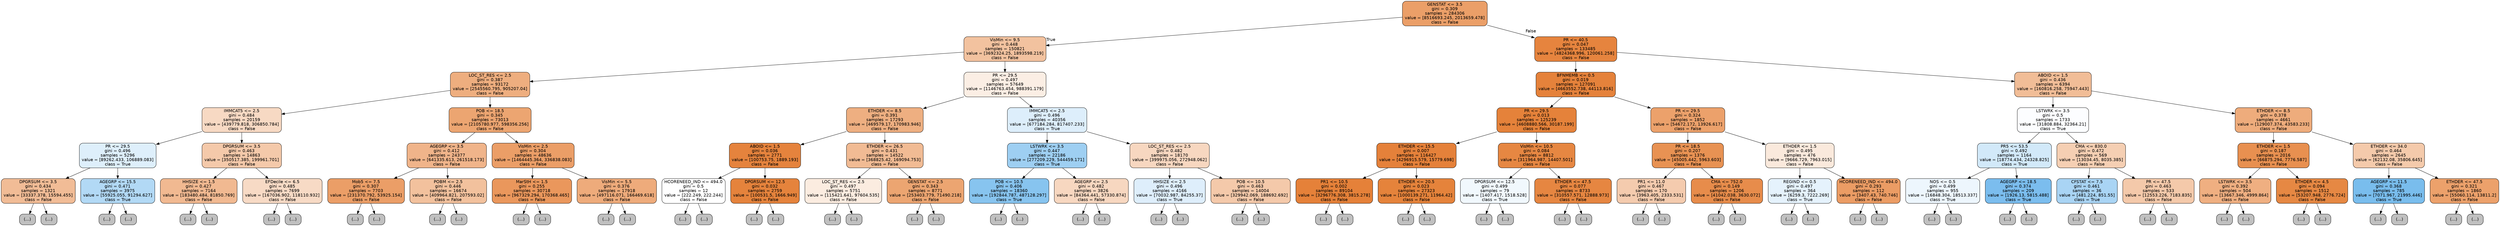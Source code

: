 digraph Tree {
node [shape=box, style="filled, rounded", color="black", fontname=helvetica] ;
edge [fontname=helvetica] ;
0 [label="GENSTAT <= 3.5\ngini = 0.309\nsamples = 284306\nvalue = [8516693.245, 2013659.478]\nclass = False", fillcolor="#eb9f68"] ;
1 [label="VisMin <= 9.5\ngini = 0.448\nsamples = 150821\nvalue = [3692324.25, 1893598.219]\nclass = False", fillcolor="#f2c29f"] ;
0 -> 1 [labeldistance=2.5, labelangle=45, headlabel="True"] ;
2 [label="LOC_ST_RES <= 2.5\ngini = 0.387\nsamples = 93172\nvalue = [2545560.795, 905207.04]\nclass = False", fillcolor="#eeae7f"] ;
1 -> 2 ;
3 [label="IMMCAT5 <= 2.5\ngini = 0.484\nsamples = 20159\nvalue = [439779.818, 306850.784]\nclass = False", fillcolor="#f7d9c3"] ;
2 -> 3 ;
4 [label="PR <= 29.5\ngini = 0.496\nsamples = 5296\nvalue = [89262.433, 106889.083]\nclass = True", fillcolor="#deeffb"] ;
3 -> 4 ;
5 [label="DPGRSUM <= 3.5\ngini = 0.434\nsamples = 1321\nvalue = [33337.378, 15594.455]\nclass = False", fillcolor="#f1bc96"] ;
4 -> 5 ;
6 [label="(...)", fillcolor="#C0C0C0"] ;
5 -> 6 ;
13 [label="(...)", fillcolor="#C0C0C0"] ;
5 -> 13 ;
20 [label="AGEGRP <= 15.5\ngini = 0.471\nsamples = 3975\nvalue = [55925.055, 91294.627]\nclass = True", fillcolor="#b2d9f5"] ;
4 -> 20 ;
21 [label="(...)", fillcolor="#C0C0C0"] ;
20 -> 21 ;
28 [label="(...)", fillcolor="#C0C0C0"] ;
20 -> 28 ;
35 [label="DPGRSUM <= 3.5\ngini = 0.463\nsamples = 14863\nvalue = [350517.385, 199961.701]\nclass = False", fillcolor="#f4c9aa"] ;
3 -> 35 ;
36 [label="HHSIZE <= 1.5\ngini = 0.427\nsamples = 7164\nvalue = [183480.484, 81850.769]\nclass = False", fillcolor="#f1b991"] ;
35 -> 36 ;
37 [label="(...)", fillcolor="#C0C0C0"] ;
36 -> 37 ;
44 [label="(...)", fillcolor="#C0C0C0"] ;
36 -> 44 ;
51 [label="EFDecile <= 6.5\ngini = 0.485\nsamples = 7699\nvalue = [167036.902, 118110.932]\nclass = False", fillcolor="#f7dac5"] ;
35 -> 51 ;
52 [label="(...)", fillcolor="#C0C0C0"] ;
51 -> 52 ;
59 [label="(...)", fillcolor="#C0C0C0"] ;
51 -> 59 ;
66 [label="POB <= 18.5\ngini = 0.345\nsamples = 73013\nvalue = [2105780.977, 598356.256]\nclass = False", fillcolor="#eca571"] ;
2 -> 66 ;
67 [label="AGEGRP <= 3.5\ngini = 0.412\nsamples = 24377\nvalue = [641335.613, 261518.173]\nclass = False", fillcolor="#f0b48a"] ;
66 -> 67 ;
68 [label="Mob5 <= 7.5\ngini = 0.307\nsamples = 7703\nvalue = [231370.792, 53925.154]\nclass = False", fillcolor="#eb9e67"] ;
67 -> 68 ;
69 [label="(...)", fillcolor="#C0C0C0"] ;
68 -> 69 ;
76 [label="(...)", fillcolor="#C0C0C0"] ;
68 -> 76 ;
83 [label="POBM <= 2.5\ngini = 0.446\nsamples = 16674\nvalue = [409964.821, 207593.02]\nclass = False", fillcolor="#f2c19d"] ;
67 -> 83 ;
84 [label="(...)", fillcolor="#C0C0C0"] ;
83 -> 84 ;
91 [label="(...)", fillcolor="#C0C0C0"] ;
83 -> 91 ;
98 [label="VisMin <= 2.5\ngini = 0.304\nsamples = 48636\nvalue = [1464445.364, 336838.083]\nclass = False", fillcolor="#eb9e67"] ;
66 -> 98 ;
99 [label="MarStH <= 1.5\ngini = 0.255\nsamples = 30718\nvalue = [967329.294, 170368.465]\nclass = False", fillcolor="#ea975c"] ;
98 -> 99 ;
100 [label="(...)", fillcolor="#C0C0C0"] ;
99 -> 100 ;
107 [label="(...)", fillcolor="#C0C0C0"] ;
99 -> 107 ;
114 [label="VisMin <= 5.5\ngini = 0.376\nsamples = 17918\nvalue = [497116.071, 166469.618]\nclass = False", fillcolor="#eeab7b"] ;
98 -> 114 ;
115 [label="(...)", fillcolor="#C0C0C0"] ;
114 -> 115 ;
122 [label="(...)", fillcolor="#C0C0C0"] ;
114 -> 122 ;
129 [label="PR <= 29.5\ngini = 0.497\nsamples = 57649\nvalue = [1146763.454, 988391.179]\nclass = False", fillcolor="#fbeee4"] ;
1 -> 129 ;
130 [label="ETHDER <= 8.5\ngini = 0.391\nsamples = 17293\nvalue = [469579.17, 170983.946]\nclass = False", fillcolor="#eeaf81"] ;
129 -> 130 ;
131 [label="ABOID <= 1.5\ngini = 0.036\nsamples = 2771\nvalue = [100753.75, 1889.193]\nclass = False", fillcolor="#e5833d"] ;
130 -> 131 ;
132 [label="HCORENEED_IND <= 494.0\ngini = 0.5\nsamples = 12\nvalue = [222.249, 222.244]\nclass = False", fillcolor="#ffffff"] ;
131 -> 132 ;
133 [label="(...)", fillcolor="#C0C0C0"] ;
132 -> 133 ;
134 [label="(...)", fillcolor="#C0C0C0"] ;
132 -> 134 ;
137 [label="DPGRSUM <= 12.5\ngini = 0.032\nsamples = 2759\nvalue = [100531.5, 1666.949]\nclass = False", fillcolor="#e5833c"] ;
131 -> 137 ;
138 [label="(...)", fillcolor="#C0C0C0"] ;
137 -> 138 ;
145 [label="(...)", fillcolor="#C0C0C0"] ;
137 -> 145 ;
150 [label="ETHDER <= 26.5\ngini = 0.431\nsamples = 14522\nvalue = [368825.42, 169094.753]\nclass = False", fillcolor="#f1bb94"] ;
130 -> 150 ;
151 [label="LOC_ST_RES <= 2.5\ngini = 0.497\nsamples = 5751\nvalue = [115421.641, 97604.535]\nclass = False", fillcolor="#fbece0"] ;
150 -> 151 ;
152 [label="(...)", fillcolor="#C0C0C0"] ;
151 -> 152 ;
159 [label="(...)", fillcolor="#C0C0C0"] ;
151 -> 159 ;
166 [label="GENSTAT <= 2.5\ngini = 0.343\nsamples = 8771\nvalue = [253403.779, 71490.218]\nclass = False", fillcolor="#eca571"] ;
150 -> 166 ;
167 [label="(...)", fillcolor="#C0C0C0"] ;
166 -> 167 ;
174 [label="(...)", fillcolor="#C0C0C0"] ;
166 -> 174 ;
181 [label="IMMCAT5 <= 2.5\ngini = 0.496\nsamples = 40356\nvalue = [677184.284, 817407.233]\nclass = True", fillcolor="#ddeefb"] ;
129 -> 181 ;
182 [label="LSTWRK <= 3.5\ngini = 0.447\nsamples = 22186\nvalue = [277209.229, 544459.171]\nclass = True", fillcolor="#9ecff2"] ;
181 -> 182 ;
183 [label="POB <= 10.5\ngini = 0.406\nsamples = 18360\nvalue = [192844.787, 487128.297]\nclass = True", fillcolor="#87c4ef"] ;
182 -> 183 ;
184 [label="(...)", fillcolor="#C0C0C0"] ;
183 -> 184 ;
191 [label="(...)", fillcolor="#C0C0C0"] ;
183 -> 191 ;
198 [label="AGEGRP <= 2.5\ngini = 0.482\nsamples = 3826\nvalue = [84364.441, 57330.874]\nclass = False", fillcolor="#f7d7c0"] ;
182 -> 198 ;
199 [label="(...)", fillcolor="#C0C0C0"] ;
198 -> 199 ;
206 [label="(...)", fillcolor="#C0C0C0"] ;
198 -> 206 ;
213 [label="LOC_ST_RES <= 2.5\ngini = 0.482\nsamples = 18170\nvalue = [399975.056, 272948.062]\nclass = False", fillcolor="#f7d7c0"] ;
181 -> 213 ;
214 [label="HHSIZE <= 2.5\ngini = 0.496\nsamples = 4166\nvalue = [70032.987, 84255.37]\nclass = True", fillcolor="#deeefb"] ;
213 -> 214 ;
215 [label="(...)", fillcolor="#C0C0C0"] ;
214 -> 215 ;
222 [label="(...)", fillcolor="#C0C0C0"] ;
214 -> 222 ;
229 [label="POB <= 10.5\ngini = 0.463\nsamples = 14004\nvalue = [329942.069, 188692.692]\nclass = False", fillcolor="#f4c9aa"] ;
213 -> 229 ;
230 [label="(...)", fillcolor="#C0C0C0"] ;
229 -> 230 ;
237 [label="(...)", fillcolor="#C0C0C0"] ;
229 -> 237 ;
244 [label="PR <= 40.5\ngini = 0.047\nsamples = 133485\nvalue = [4824368.996, 120061.258]\nclass = False", fillcolor="#e6843e"] ;
0 -> 244 [labeldistance=2.5, labelangle=-45, headlabel="False"] ;
245 [label="BFNMEMB <= 0.5\ngini = 0.019\nsamples = 127091\nvalue = [4663552.738, 44113.816]\nclass = False", fillcolor="#e5823b"] ;
244 -> 245 ;
246 [label="PR <= 29.5\ngini = 0.013\nsamples = 125239\nvalue = [4608880.566, 30187.199]\nclass = False", fillcolor="#e5823a"] ;
245 -> 246 ;
247 [label="ETHDER <= 15.5\ngini = 0.007\nsamples = 116427\nvalue = [4296915.579, 15779.698]\nclass = False", fillcolor="#e5813a"] ;
246 -> 247 ;
248 [label="PR1 <= 10.5\ngini = 0.002\nsamples = 89104\nvalue = [3296776.308, 3815.278]\nclass = False", fillcolor="#e58139"] ;
247 -> 248 ;
249 [label="(...)", fillcolor="#C0C0C0"] ;
248 -> 249 ;
254 [label="(...)", fillcolor="#C0C0C0"] ;
248 -> 254 ;
261 [label="ETHDER <= 20.5\ngini = 0.023\nsamples = 27323\nvalue = [1000139.271, 11964.42]\nclass = False", fillcolor="#e5833b"] ;
247 -> 261 ;
262 [label="(...)", fillcolor="#C0C0C0"] ;
261 -> 262 ;
269 [label="(...)", fillcolor="#C0C0C0"] ;
261 -> 269 ;
276 [label="VisMin <= 10.5\ngini = 0.084\nsamples = 8812\nvalue = [311964.987, 14407.501]\nclass = False", fillcolor="#e68742"] ;
246 -> 276 ;
277 [label="DPGRSUM <= 12.5\ngini = 0.499\nsamples = 79\nvalue = [1407.417, 1518.528]\nclass = True", fillcolor="#f1f8fd"] ;
276 -> 277 ;
278 [label="(...)", fillcolor="#C0C0C0"] ;
277 -> 278 ;
285 [label="(...)", fillcolor="#C0C0C0"] ;
277 -> 285 ;
290 [label="ETHDER <= 47.5\ngini = 0.077\nsamples = 8733\nvalue = [310557.571, 12888.973]\nclass = False", fillcolor="#e68641"] ;
276 -> 290 ;
291 [label="(...)", fillcolor="#C0C0C0"] ;
290 -> 291 ;
298 [label="(...)", fillcolor="#C0C0C0"] ;
290 -> 298 ;
305 [label="PR <= 29.5\ngini = 0.324\nsamples = 1852\nvalue = [54672.172, 13926.617]\nclass = False", fillcolor="#eca16b"] ;
245 -> 305 ;
306 [label="PR <= 18.5\ngini = 0.207\nsamples = 1376\nvalue = [45005.442, 5963.603]\nclass = False", fillcolor="#e89253"] ;
305 -> 306 ;
307 [label="PR1 <= 11.0\ngini = 0.467\nsamples = 170\nvalue = [3963.405, 2333.531]\nclass = False", fillcolor="#f4cbae"] ;
306 -> 307 ;
308 [label="(...)", fillcolor="#C0C0C0"] ;
307 -> 308 ;
313 [label="(...)", fillcolor="#C0C0C0"] ;
307 -> 313 ;
320 [label="CMA <= 752.0\ngini = 0.149\nsamples = 1206\nvalue = [41042.038, 3630.072]\nclass = False", fillcolor="#e78c4b"] ;
306 -> 320 ;
321 [label="(...)", fillcolor="#C0C0C0"] ;
320 -> 321 ;
326 [label="(...)", fillcolor="#C0C0C0"] ;
320 -> 326 ;
333 [label="ETHDER <= 1.5\ngini = 0.495\nsamples = 476\nvalue = [9666.729, 7963.015]\nclass = False", fillcolor="#fae9dc"] ;
305 -> 333 ;
334 [label="REGIND <= 0.5\ngini = 0.497\nsamples = 364\nvalue = [6259.3, 7222.269]\nclass = True", fillcolor="#e5f2fc"] ;
333 -> 334 ;
335 [label="(...)", fillcolor="#C0C0C0"] ;
334 -> 335 ;
336 [label="(...)", fillcolor="#C0C0C0"] ;
334 -> 336 ;
343 [label="HCORENEED_IND <= 494.0\ngini = 0.293\nsamples = 112\nvalue = [3407.43, 740.746]\nclass = False", fillcolor="#eb9c64"] ;
333 -> 343 ;
344 [label="(...)", fillcolor="#C0C0C0"] ;
343 -> 344 ;
351 [label="(...)", fillcolor="#C0C0C0"] ;
343 -> 351 ;
354 [label="ABOID <= 1.5\ngini = 0.436\nsamples = 6394\nvalue = [160816.258, 75947.443]\nclass = False", fillcolor="#f1bd97"] ;
244 -> 354 ;
355 [label="LSTWRK <= 3.5\ngini = 0.5\nsamples = 1733\nvalue = [31808.884, 32364.21]\nclass = True", fillcolor="#fcfdff"] ;
354 -> 355 ;
356 [label="PR5 <= 53.5\ngini = 0.492\nsamples = 1164\nvalue = [18774.434, 24328.825]\nclass = True", fillcolor="#d2e9f9"] ;
355 -> 356 ;
357 [label="NOS <= 0.5\ngini = 0.499\nsamples = 955\nvalue = [16848.304, 18513.337]\nclass = True", fillcolor="#edf6fd"] ;
356 -> 357 ;
358 [label="(...)", fillcolor="#C0C0C0"] ;
357 -> 358 ;
365 [label="(...)", fillcolor="#C0C0C0"] ;
357 -> 365 ;
372 [label="AGEGRP <= 18.5\ngini = 0.374\nsamples = 209\nvalue = [1926.13, 5815.488]\nclass = True", fillcolor="#7bbdee"] ;
356 -> 372 ;
373 [label="(...)", fillcolor="#C0C0C0"] ;
372 -> 373 ;
380 [label="(...)", fillcolor="#C0C0C0"] ;
372 -> 380 ;
387 [label="CMA <= 830.0\ngini = 0.472\nsamples = 569\nvalue = [13034.45, 8035.385]\nclass = False", fillcolor="#f5cfb3"] ;
355 -> 387 ;
388 [label="CFSTAT <= 7.5\ngini = 0.461\nsamples = 36\nvalue = [481.224, 851.55]\nclass = True", fillcolor="#a9d4f4"] ;
387 -> 388 ;
389 [label="(...)", fillcolor="#C0C0C0"] ;
388 -> 389 ;
394 [label="(...)", fillcolor="#C0C0C0"] ;
388 -> 394 ;
399 [label="PR <= 47.5\ngini = 0.463\nsamples = 533\nvalue = [12553.226, 7183.835]\nclass = False", fillcolor="#f4c9aa"] ;
387 -> 399 ;
400 [label="(...)", fillcolor="#C0C0C0"] ;
399 -> 400 ;
407 [label="(...)", fillcolor="#C0C0C0"] ;
399 -> 407 ;
414 [label="ETHDER <= 8.5\ngini = 0.378\nsamples = 4661\nvalue = [129007.374, 43583.233]\nclass = False", fillcolor="#eeac7c"] ;
354 -> 414 ;
415 [label="ETHDER <= 1.5\ngini = 0.187\nsamples = 2016\nvalue = [66875.294, 7776.587]\nclass = False", fillcolor="#e89050"] ;
414 -> 415 ;
416 [label="LSTWRK <= 3.5\ngini = 0.392\nsamples = 504\nvalue = [13667.346, 4999.864]\nclass = False", fillcolor="#efaf81"] ;
415 -> 416 ;
417 [label="(...)", fillcolor="#C0C0C0"] ;
416 -> 417 ;
424 [label="(...)", fillcolor="#C0C0C0"] ;
416 -> 424 ;
431 [label="ETHDER <= 4.5\ngini = 0.094\nsamples = 1512\nvalue = [53207.948, 2776.724]\nclass = False", fillcolor="#e68843"] ;
415 -> 431 ;
432 [label="(...)", fillcolor="#C0C0C0"] ;
431 -> 432 ;
439 [label="(...)", fillcolor="#C0C0C0"] ;
431 -> 439 ;
446 [label="ETHDER <= 34.0\ngini = 0.464\nsamples = 2645\nvalue = [62132.08, 35806.645]\nclass = False", fillcolor="#f4caab"] ;
414 -> 446 ;
447 [label="AGEGRP <= 11.5\ngini = 0.368\nsamples = 785\nvalue = [7071.967, 21995.446]\nclass = True", fillcolor="#79bded"] ;
446 -> 447 ;
448 [label="(...)", fillcolor="#C0C0C0"] ;
447 -> 448 ;
455 [label="(...)", fillcolor="#C0C0C0"] ;
447 -> 455 ;
462 [label="ETHDER <= 47.5\ngini = 0.321\nsamples = 1860\nvalue = [55060.114, 13811.2]\nclass = False", fillcolor="#eca16b"] ;
446 -> 462 ;
463 [label="(...)", fillcolor="#C0C0C0"] ;
462 -> 463 ;
470 [label="(...)", fillcolor="#C0C0C0"] ;
462 -> 470 ;
}